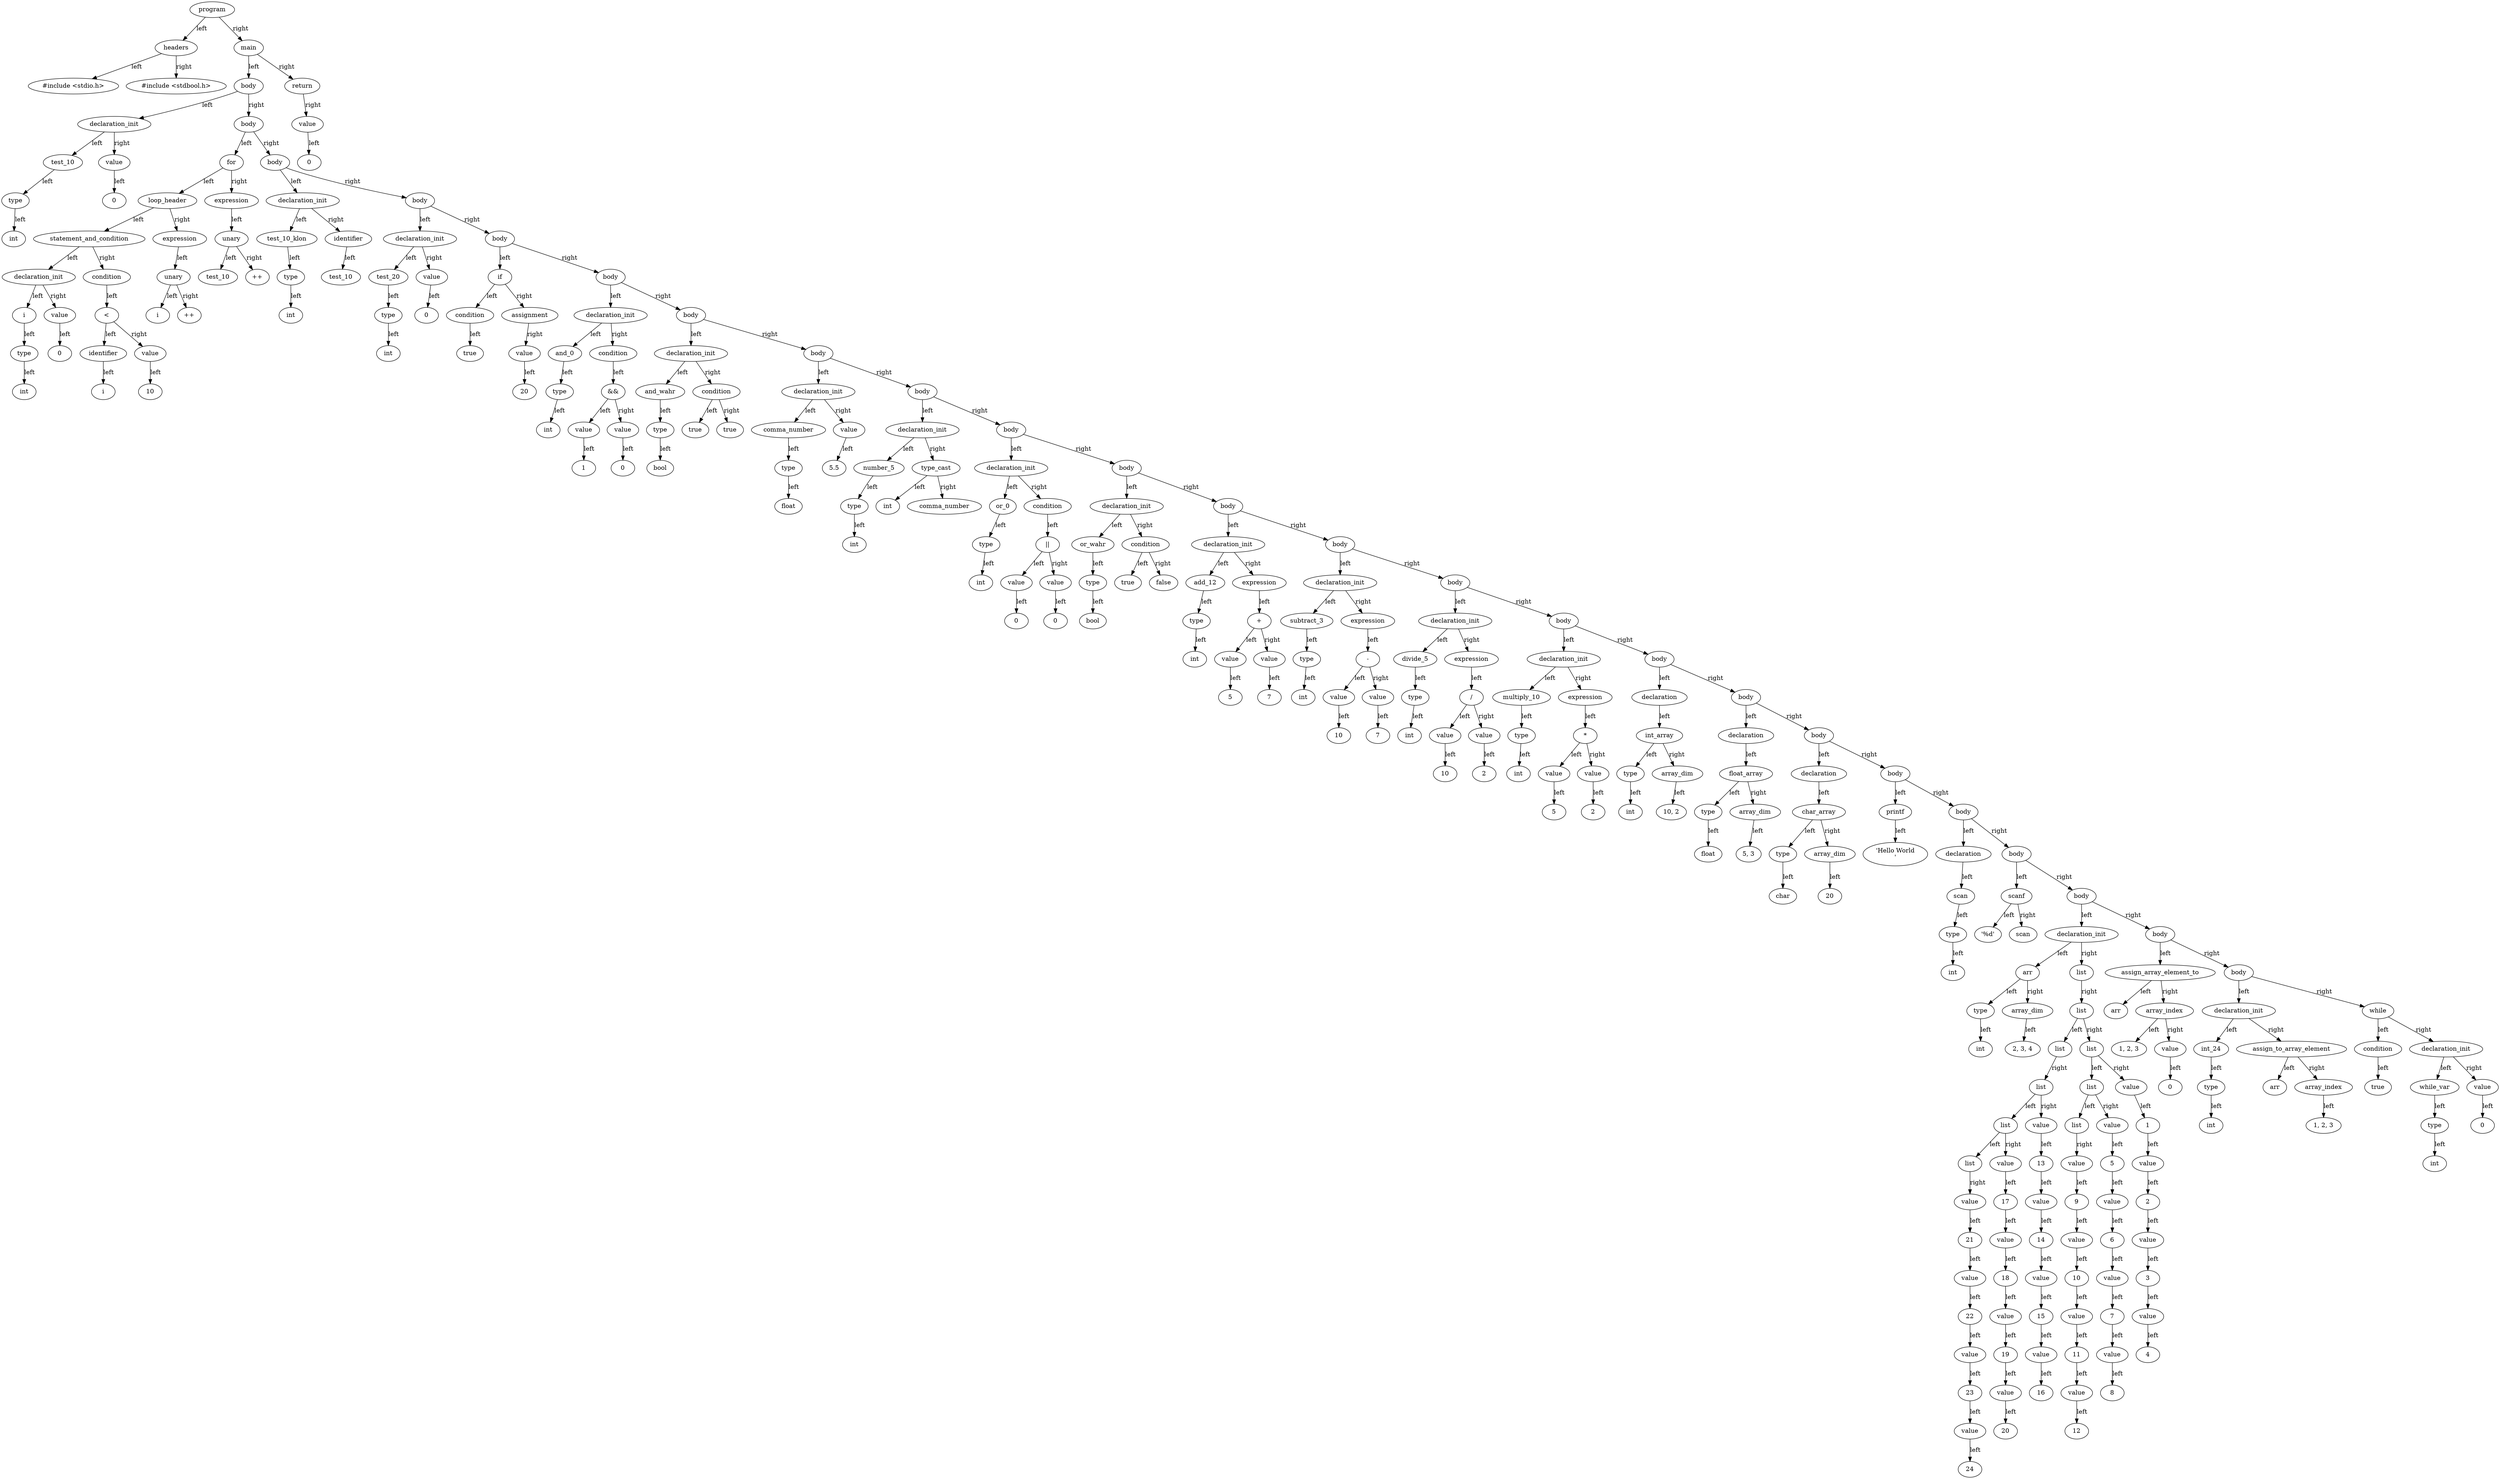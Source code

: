 digraph G {
"0000021B77AF7EC0" [label="program"];
"0000021B77AF7EC0" [label="program"];
"0000021B77AF7EC0" -> "0000021B77AECB50" [label="left"];
"0000021B77AECB50" [label="headers"];
"0000021B77AECB50" [label="headers"];
"0000021B77AECB50" -> "0000021B77AECAD0" [label="left"];
"0000021B77AECAD0" [label="#include <stdio.h>"];
"0000021B77AECAD0" [label="#include <stdio.h>"];
"0000021B77AECB50" -> "0000021B77AEC8F0" [label="right"];
"0000021B77AEC8F0" [label="#include <stdbool.h>"];
"0000021B77AEC8F0" [label="#include <stdbool.h>"];
"0000021B77AF7EC0" -> "0000021B77AEC990" [label="right"];
"0000021B77AEC990" [label="main"];
"0000021B77AEC990" [label="main"];
"0000021B77AEC990" -> "0000021B77AF7D40" [label="left"];
"0000021B77AF7D40" [label="body"];
"0000021B77AF7D40" [label="body"];
"0000021B77AF7D40" -> "0000021B77AECAB0" [label="left"];
"0000021B77AECAB0" [label="declaration_init"];
"0000021B77AECAB0" [label="declaration_init"];
"0000021B77AECAB0" -> "0000021B77AECA90" [label="left"];
"0000021B77AECA90" [label="test_10"];
"0000021B77AECA90" [label="test_10"];
"0000021B77AECA90" -> "0000021B77AEC9D0" [label="left"];
"0000021B77AEC9D0" [label="type"];
"0000021B77AEC9D0" [label="type"];
"0000021B77AEC9D0" -> "0000021B77AECA30" [label="left"];
"0000021B77AECA30" [label="int"];
"0000021B77AECA30" [label="int"];
"0000021B77AECAB0" -> "0000021B77AECA50" [label="right"];
"0000021B77AECA50" [label="value"];
"0000021B77AECA50" [label="value"];
"0000021B77AECA50" -> "0000021B77AECA10" [label="left"];
"0000021B77AECA10" [label="0"];
"0000021B77AECA10" [label="0"];
"0000021B77AF7D40" -> "0000021B77AF7A00" [label="right"];
"0000021B77AF7A00" [label="body"];
"0000021B77AF7A00" [label="body"];
"0000021B77AF7A00" -> "0000021B77AF4790" [label="left"];
"0000021B77AF4790" [label="for"];
"0000021B77AF4790" [label="for"];
"0000021B77AF4790" -> "0000021B77AF45B0" [label="left"];
"0000021B77AF45B0" [label="loop_header"];
"0000021B77AF45B0" [label="loop_header"];
"0000021B77AF45B0" -> "0000021B77AF4550" [label="left"];
"0000021B77AF4550" [label="statement_and_condition"];
"0000021B77AF4550" [label="statement_and_condition"];
"0000021B77AF4550" -> "0000021B77AF46F0" [label="left"];
"0000021B77AF46F0" [label="declaration_init"];
"0000021B77AF46F0" [label="declaration_init"];
"0000021B77AF46F0" -> "0000021B77AF4130" [label="left"];
"0000021B77AF4130" [label="i"];
"0000021B77AF4130" [label="i"];
"0000021B77AF4130" -> "0000021B77AECB30" [label="left"];
"0000021B77AECB30" [label="type"];
"0000021B77AECB30" [label="type"];
"0000021B77AECB30" -> "0000021B77AECB10" [label="left"];
"0000021B77AECB10" [label="int"];
"0000021B77AECB10" [label="int"];
"0000021B77AF46F0" -> "0000021B77AEC830" [label="right"];
"0000021B77AEC830" [label="value"];
"0000021B77AEC830" [label="value"];
"0000021B77AEC830" -> "0000021B77AEC890" [label="left"];
"0000021B77AEC890" [label="0"];
"0000021B77AEC890" [label="0"];
"0000021B77AF4550" -> "0000021B77AF4310" [label="right"];
"0000021B77AF4310" [label="condition"];
"0000021B77AF4310" [label="condition"];
"0000021B77AF4310" -> "0000021B77AF42D0" [label="left"];
"0000021B77AF42D0" [label="<"];
"0000021B77AF42D0" [label="<"];
"0000021B77AF42D0" -> "0000021B77AF4570" [label="left"];
"0000021B77AF4570" [label="identifier"];
"0000021B77AF4570" [label="identifier"];
"0000021B77AF4570" -> "0000021B77AF4070" [label="left"];
"0000021B77AF4070" [label="i"];
"0000021B77AF4070" [label="i"];
"0000021B77AF42D0" -> "0000021B77AF4730" [label="right"];
"0000021B77AF4730" [label="value"];
"0000021B77AF4730" [label="value"];
"0000021B77AF4730" -> "0000021B77AF41B0" [label="left"];
"0000021B77AF41B0" [label="10"];
"0000021B77AF41B0" [label="10"];
"0000021B77AF45B0" -> "0000021B77AF4650" [label="right"];
"0000021B77AF4650" [label="expression"];
"0000021B77AF4650" [label="expression"];
"0000021B77AF4650" -> "0000021B77AF4470" [label="left"];
"0000021B77AF4470" [label="unary"];
"0000021B77AF4470" [label="unary"];
"0000021B77AF4470" -> "0000021B77AF4670" [label="left"];
"0000021B77AF4670" [label="i"];
"0000021B77AF4670" [label="i"];
"0000021B77AF4470" -> "0000021B77AF4390" [label="right"];
"0000021B77AF4390" [label="++"];
"0000021B77AF4390" [label="++"];
"0000021B77AF4790" -> "0000021B77AF4530" [label="right"];
"0000021B77AF4530" [label="expression"];
"0000021B77AF4530" [label="expression"];
"0000021B77AF4530" -> "0000021B77AF42F0" [label="left"];
"0000021B77AF42F0" [label="unary"];
"0000021B77AF42F0" [label="unary"];
"0000021B77AF42F0" -> "0000021B77AF41D0" [label="left"];
"0000021B77AF41D0" [label="test_10"];
"0000021B77AF41D0" [label="test_10"];
"0000021B77AF42F0" -> "0000021B77AF41F0" [label="right"];
"0000021B77AF41F0" [label="++"];
"0000021B77AF41F0" [label="++"];
"0000021B77AF7A00" -> "0000021B77AF7CE0" [label="right"];
"0000021B77AF7CE0" [label="body"];
"0000021B77AF7CE0" [label="body"];
"0000021B77AF7CE0" -> "0000021B77AF40B0" [label="left"];
"0000021B77AF40B0" [label="declaration_init"];
"0000021B77AF40B0" [label="declaration_init"];
"0000021B77AF40B0" -> "0000021B77AF4030" [label="left"];
"0000021B77AF4030" [label="test_10_klon"];
"0000021B77AF4030" [label="test_10_klon"];
"0000021B77AF4030" -> "0000021B77AF46D0" [label="left"];
"0000021B77AF46D0" [label="type"];
"0000021B77AF46D0" [label="type"];
"0000021B77AF46D0" -> "0000021B77AF45D0" [label="left"];
"0000021B77AF45D0" [label="int"];
"0000021B77AF45D0" [label="int"];
"0000021B77AF40B0" -> "0000021B77AF43D0" [label="right"];
"0000021B77AF43D0" [label="identifier"];
"0000021B77AF43D0" [label="identifier"];
"0000021B77AF43D0" -> "0000021B77AF4190" [label="left"];
"0000021B77AF4190" [label="test_10"];
"0000021B77AF4190" [label="test_10"];
"0000021B77AF7CE0" -> "0000021B77AF7CC0" [label="right"];
"0000021B77AF7CC0" [label="body"];
"0000021B77AF7CC0" [label="body"];
"0000021B77AF7CC0" -> "0000021B77AF44B0" [label="left"];
"0000021B77AF44B0" [label="declaration_init"];
"0000021B77AF44B0" [label="declaration_init"];
"0000021B77AF44B0" -> "0000021B77AF4770" [label="left"];
"0000021B77AF4770" [label="test_20"];
"0000021B77AF4770" [label="test_20"];
"0000021B77AF4770" -> "0000021B77AF4270" [label="left"];
"0000021B77AF4270" [label="type"];
"0000021B77AF4270" [label="type"];
"0000021B77AF4270" -> "0000021B77AF4750" [label="left"];
"0000021B77AF4750" [label="int"];
"0000021B77AF4750" [label="int"];
"0000021B77AF44B0" -> "0000021B77AF4370" [label="right"];
"0000021B77AF4370" [label="value"];
"0000021B77AF4370" [label="value"];
"0000021B77AF4370" -> "0000021B77AF4330" [label="left"];
"0000021B77AF4330" [label="0"];
"0000021B77AF4330" [label="0"];
"0000021B77AF7CC0" -> "0000021B77AF7E80" [label="right"];
"0000021B77AF7E80" [label="body"];
"0000021B77AF7E80" [label="body"];
"0000021B77AF7E80" -> "0000021B77AF4410" [label="left"];
"0000021B77AF4410" [label="if"];
"0000021B77AF4410" [label="if"];
"0000021B77AF4410" -> "0000021B77AF45F0" [label="left"];
"0000021B77AF45F0" [label="condition"];
"0000021B77AF45F0" [label="condition"];
"0000021B77AF45F0" -> "0000021B77AF44D0" [label="left"];
"0000021B77AF44D0" [label="true"];
"0000021B77AF44D0" [label="true"];
"0000021B77AF4410" -> "0000021B77AF40F0" [label="right"];
"0000021B77AF40F0" [label="assignment"];
"0000021B77AF40F0" [label="assignment"];
"0000021B77AF40F0" -> "0000021B77AF47B0" [label="right"];
"0000021B77AF47B0" [label="value"];
"0000021B77AF47B0" [label="value"];
"0000021B77AF47B0" -> "0000021B77AF46B0" [label="left"];
"0000021B77AF46B0" [label="20"];
"0000021B77AF46B0" [label="20"];
"0000021B77AF7E80" -> "0000021B77AF7C80" [label="right"];
"0000021B77AF7C80" [label="body"];
"0000021B77AF7C80" [label="body"];
"0000021B77AF7C80" -> "0000021B77AF4C50" [label="left"];
"0000021B77AF4C50" [label="declaration_init"];
"0000021B77AF4C50" [label="declaration_init"];
"0000021B77AF4C50" -> "0000021B77AF53B0" [label="left"];
"0000021B77AF53B0" [label="and_0"];
"0000021B77AF53B0" [label="and_0"];
"0000021B77AF53B0" -> "0000021B77AF4430" [label="left"];
"0000021B77AF4430" [label="type"];
"0000021B77AF4430" [label="type"];
"0000021B77AF4430" -> "0000021B77AF44F0" [label="left"];
"0000021B77AF44F0" [label="int"];
"0000021B77AF44F0" [label="int"];
"0000021B77AF4C50" -> "0000021B77AF4FB0" [label="right"];
"0000021B77AF4FB0" [label="condition"];
"0000021B77AF4FB0" [label="condition"];
"0000021B77AF4FB0" -> "0000021B77AF42B0" [label="left"];
"0000021B77AF42B0" [label="&&"];
"0000021B77AF42B0" [label="&&"];
"0000021B77AF42B0" -> "0000021B77AF4610" [label="left"];
"0000021B77AF4610" [label="value"];
"0000021B77AF4610" [label="value"];
"0000021B77AF4610" -> "0000021B77AF4150" [label="left"];
"0000021B77AF4150" [label="1"];
"0000021B77AF4150" [label="1"];
"0000021B77AF42B0" -> "0000021B77AF4290" [label="right"];
"0000021B77AF4290" [label="value"];
"0000021B77AF4290" [label="value"];
"0000021B77AF4290" -> "0000021B77AF4170" [label="left"];
"0000021B77AF4170" [label="0"];
"0000021B77AF4170" [label="0"];
"0000021B77AF7C80" -> "0000021B77AF7C00" [label="right"];
"0000021B77AF7C00" [label="body"];
"0000021B77AF7C00" [label="body"];
"0000021B77AF7C00" -> "0000021B77AF4D70" [label="left"];
"0000021B77AF4D70" [label="declaration_init"];
"0000021B77AF4D70" [label="declaration_init"];
"0000021B77AF4D70" -> "0000021B77AF5170" [label="left"];
"0000021B77AF5170" [label="and_wahr"];
"0000021B77AF5170" [label="and_wahr"];
"0000021B77AF5170" -> "0000021B77AF52B0" [label="left"];
"0000021B77AF52B0" [label="type"];
"0000021B77AF52B0" [label="type"];
"0000021B77AF52B0" -> "0000021B77AF4E10" [label="left"];
"0000021B77AF4E10" [label="bool"];
"0000021B77AF4E10" [label="bool"];
"0000021B77AF4D70" -> "0000021B77AF5050" [label="right"];
"0000021B77AF5050" [label="condition"];
"0000021B77AF5050" [label="condition"];
"0000021B77AF5050" -> "0000021B77AF51B0" [label="left"];
"0000021B77AF51B0" [label="true"];
"0000021B77AF51B0" [label="true"];
"0000021B77AF5050" -> "0000021B77AF4F90" [label="right"];
"0000021B77AF4F90" [label="true"];
"0000021B77AF4F90" [label="true"];
"0000021B77AF7C00" -> "0000021B77AF78C0" [label="right"];
"0000021B77AF78C0" [label="body"];
"0000021B77AF78C0" [label="body"];
"0000021B77AF78C0" -> "0000021B77AF4EF0" [label="left"];
"0000021B77AF4EF0" [label="declaration_init"];
"0000021B77AF4EF0" [label="declaration_init"];
"0000021B77AF4EF0" -> "0000021B77AF5030" [label="left"];
"0000021B77AF5030" [label="comma_number"];
"0000021B77AF5030" [label="comma_number"];
"0000021B77AF5030" -> "0000021B77AF53D0" [label="left"];
"0000021B77AF53D0" [label="type"];
"0000021B77AF53D0" [label="type"];
"0000021B77AF53D0" -> "0000021B77AF5270" [label="left"];
"0000021B77AF5270" [label="float"];
"0000021B77AF5270" [label="float"];
"0000021B77AF4EF0" -> "0000021B77AF50F0" [label="right"];
"0000021B77AF50F0" [label="value"];
"0000021B77AF50F0" [label="value"];
"0000021B77AF50F0" -> "0000021B77AF4E90" [label="left"];
"0000021B77AF4E90" [label="5.5"];
"0000021B77AF4E90" [label="5.5"];
"0000021B77AF78C0" -> "0000021B77AF7C60" [label="right"];
"0000021B77AF7C60" [label="body"];
"0000021B77AF7C60" [label="body"];
"0000021B77AF7C60" -> "0000021B77AF4FF0" [label="left"];
"0000021B77AF4FF0" [label="declaration_init"];
"0000021B77AF4FF0" [label="declaration_init"];
"0000021B77AF4FF0" -> "0000021B77AF5230" [label="left"];
"0000021B77AF5230" [label="number_5"];
"0000021B77AF5230" [label="number_5"];
"0000021B77AF5230" -> "0000021B77AF4F70" [label="left"];
"0000021B77AF4F70" [label="type"];
"0000021B77AF4F70" [label="type"];
"0000021B77AF4F70" -> "0000021B77AF5070" [label="left"];
"0000021B77AF5070" [label="int"];
"0000021B77AF5070" [label="int"];
"0000021B77AF4FF0" -> "0000021B77AF4D30" [label="right"];
"0000021B77AF4D30" [label="type_cast"];
"0000021B77AF4D30" [label="type_cast"];
"0000021B77AF4D30" -> "0000021B77AF4DF0" [label="left"];
"0000021B77AF4DF0" [label="int"];
"0000021B77AF4DF0" [label="int"];
"0000021B77AF4D30" -> "0000021B77AF4C90" [label="right"];
"0000021B77AF4C90" [label="comma_number"];
"0000021B77AF4C90" [label="comma_number"];
"0000021B77AF7C60" -> "0000021B77AF7BE0" [label="right"];
"0000021B77AF7BE0" [label="body"];
"0000021B77AF7BE0" [label="body"];
"0000021B77AF7BE0" -> "0000021B77AF5210" [label="left"];
"0000021B77AF5210" [label="declaration_init"];
"0000021B77AF5210" [label="declaration_init"];
"0000021B77AF5210" -> "0000021B77AF51F0" [label="left"];
"0000021B77AF51F0" [label="or_0"];
"0000021B77AF51F0" [label="or_0"];
"0000021B77AF51F0" -> "0000021B77AF4E50" [label="left"];
"0000021B77AF4E50" [label="type"];
"0000021B77AF4E50" [label="type"];
"0000021B77AF4E50" -> "0000021B77AF5130" [label="left"];
"0000021B77AF5130" [label="int"];
"0000021B77AF5130" [label="int"];
"0000021B77AF5210" -> "0000021B77AF5250" [label="right"];
"0000021B77AF5250" [label="condition"];
"0000021B77AF5250" [label="condition"];
"0000021B77AF5250" -> "0000021B77AF5150" [label="left"];
"0000021B77AF5150" [label="||"];
"0000021B77AF5150" [label="||"];
"0000021B77AF5150" -> "0000021B77AF4DB0" [label="left"];
"0000021B77AF4DB0" [label="value"];
"0000021B77AF4DB0" [label="value"];
"0000021B77AF4DB0" -> "0000021B77AF5010" [label="left"];
"0000021B77AF5010" [label="0"];
"0000021B77AF5010" [label="0"];
"0000021B77AF5150" -> "0000021B77AF4CF0" [label="right"];
"0000021B77AF4CF0" [label="value"];
"0000021B77AF4CF0" [label="value"];
"0000021B77AF4CF0" -> "0000021B77AF5110" [label="left"];
"0000021B77AF5110" [label="0"];
"0000021B77AF5110" [label="0"];
"0000021B77AF7BE0" -> "0000021B77AF7FC0" [label="right"];
"0000021B77AF7FC0" [label="body"];
"0000021B77AF7FC0" [label="body"];
"0000021B77AF7FC0" -> "0000021B77AF5C70" [label="left"];
"0000021B77AF5C70" [label="declaration_init"];
"0000021B77AF5C70" [label="declaration_init"];
"0000021B77AF5C70" -> "0000021B77AF5A50" [label="left"];
"0000021B77AF5A50" [label="or_wahr"];
"0000021B77AF5A50" [label="or_wahr"];
"0000021B77AF5A50" -> "0000021B77AF5330" [label="left"];
"0000021B77AF5330" [label="type"];
"0000021B77AF5330" [label="type"];
"0000021B77AF5330" -> "0000021B77AF5310" [label="left"];
"0000021B77AF5310" [label="bool"];
"0000021B77AF5310" [label="bool"];
"0000021B77AF5C70" -> "0000021B77AF4C70" [label="right"];
"0000021B77AF4C70" [label="condition"];
"0000021B77AF4C70" [label="condition"];
"0000021B77AF4C70" -> "0000021B77AF4D50" [label="left"];
"0000021B77AF4D50" [label="true"];
"0000021B77AF4D50" [label="true"];
"0000021B77AF4C70" -> "0000021B77AF5390" [label="right"];
"0000021B77AF5390" [label="false"];
"0000021B77AF5390" [label="false"];
"0000021B77AF7FC0" -> "0000021B77AF7BA0" [label="right"];
"0000021B77AF7BA0" [label="body"];
"0000021B77AF7BA0" [label="body"];
"0000021B77AF7BA0" -> "0000021B77AF5C90" [label="left"];
"0000021B77AF5C90" [label="declaration_init"];
"0000021B77AF5C90" [label="declaration_init"];
"0000021B77AF5C90" -> "0000021B77AF5A30" [label="left"];
"0000021B77AF5A30" [label="add_12"];
"0000021B77AF5A30" [label="add_12"];
"0000021B77AF5A30" -> "0000021B77AF5D30" [label="left"];
"0000021B77AF5D30" [label="type"];
"0000021B77AF5D30" [label="type"];
"0000021B77AF5D30" -> "0000021B77AF5950" [label="left"];
"0000021B77AF5950" [label="int"];
"0000021B77AF5950" [label="int"];
"0000021B77AF5C90" -> "0000021B77AF5970" [label="right"];
"0000021B77AF5970" [label="expression"];
"0000021B77AF5970" [label="expression"];
"0000021B77AF5970" -> "0000021B77AF5B70" [label="left"];
"0000021B77AF5B70" [label="+"];
"0000021B77AF5B70" [label="+"];
"0000021B77AF5B70" -> "0000021B77AF59D0" [label="left"];
"0000021B77AF59D0" [label="value"];
"0000021B77AF59D0" [label="value"];
"0000021B77AF59D0" -> "0000021B77AF5AD0" [label="left"];
"0000021B77AF5AD0" [label="5"];
"0000021B77AF5AD0" [label="5"];
"0000021B77AF5B70" -> "0000021B77AF5F50" [label="right"];
"0000021B77AF5F50" [label="value"];
"0000021B77AF5F50" [label="value"];
"0000021B77AF5F50" -> "0000021B77AF59F0" [label="left"];
"0000021B77AF59F0" [label="7"];
"0000021B77AF59F0" [label="7"];
"0000021B77AF7BA0" -> "0000021B77AF7B40" [label="right"];
"0000021B77AF7B40" [label="body"];
"0000021B77AF7B40" [label="body"];
"0000021B77AF7B40" -> "0000021B77AF5ED0" [label="left"];
"0000021B77AF5ED0" [label="declaration_init"];
"0000021B77AF5ED0" [label="declaration_init"];
"0000021B77AF5ED0" -> "0000021B77AF58B0" [label="left"];
"0000021B77AF58B0" [label="subtract_3"];
"0000021B77AF58B0" [label="subtract_3"];
"0000021B77AF58B0" -> "0000021B77AF5930" [label="left"];
"0000021B77AF5930" [label="type"];
"0000021B77AF5930" [label="type"];
"0000021B77AF5930" -> "0000021B77AF5EB0" [label="left"];
"0000021B77AF5EB0" [label="int"];
"0000021B77AF5EB0" [label="int"];
"0000021B77AF5ED0" -> "0000021B77AF5CF0" [label="right"];
"0000021B77AF5CF0" [label="expression"];
"0000021B77AF5CF0" [label="expression"];
"0000021B77AF5CF0" -> "0000021B77AF5AB0" [label="left"];
"0000021B77AF5AB0" [label="-"];
"0000021B77AF5AB0" [label="-"];
"0000021B77AF5AB0" -> "0000021B77AF5A90" [label="left"];
"0000021B77AF5A90" [label="value"];
"0000021B77AF5A90" [label="value"];
"0000021B77AF5A90" -> "0000021B77AF5E10" [label="left"];
"0000021B77AF5E10" [label="10"];
"0000021B77AF5E10" [label="10"];
"0000021B77AF5AB0" -> "0000021B77AF5B50" [label="right"];
"0000021B77AF5B50" [label="value"];
"0000021B77AF5B50" [label="value"];
"0000021B77AF5B50" -> "0000021B77AF5A70" [label="left"];
"0000021B77AF5A70" [label="7"];
"0000021B77AF5A70" [label="7"];
"0000021B77AF7B40" -> "0000021B77AF7C40" [label="right"];
"0000021B77AF7C40" [label="body"];
"0000021B77AF7C40" [label="body"];
"0000021B77AF7C40" -> "0000021B77AF5BF0" [label="left"];
"0000021B77AF5BF0" [label="declaration_init"];
"0000021B77AF5BF0" [label="declaration_init"];
"0000021B77AF5BF0" -> "0000021B77AF5C10" [label="left"];
"0000021B77AF5C10" [label="divide_5"];
"0000021B77AF5C10" [label="divide_5"];
"0000021B77AF5C10" -> "0000021B77AF5CD0" [label="left"];
"0000021B77AF5CD0" [label="type"];
"0000021B77AF5CD0" [label="type"];
"0000021B77AF5CD0" -> "0000021B77AF5CB0" [label="left"];
"0000021B77AF5CB0" [label="int"];
"0000021B77AF5CB0" [label="int"];
"0000021B77AF5BF0" -> "0000021B77AF5F70" [label="right"];
"0000021B77AF5F70" [label="expression"];
"0000021B77AF5F70" [label="expression"];
"0000021B77AF5F70" -> "0000021B77AF5F30" [label="left"];
"0000021B77AF5F30" [label="/"];
"0000021B77AF5F30" [label="/"];
"0000021B77AF5F30" -> "0000021B77AF5B30" [label="left"];
"0000021B77AF5B30" [label="value"];
"0000021B77AF5B30" [label="value"];
"0000021B77AF5B30" -> "0000021B77AF5F10" [label="left"];
"0000021B77AF5F10" [label="10"];
"0000021B77AF5F10" [label="10"];
"0000021B77AF5F30" -> "0000021B77AF5B90" [label="right"];
"0000021B77AF5B90" [label="value"];
"0000021B77AF5B90" [label="value"];
"0000021B77AF5B90" -> "0000021B77AF5D10" [label="left"];
"0000021B77AF5D10" [label="2"];
"0000021B77AF5D10" [label="2"];
"0000021B77AF7C40" -> "0000021B77AF8020" [label="right"];
"0000021B77AF8020" [label="body"];
"0000021B77AF8020" [label="body"];
"0000021B77AF8020" -> "0000021B77AF58F0" [label="left"];
"0000021B77AF58F0" [label="declaration_init"];
"0000021B77AF58F0" [label="declaration_init"];
"0000021B77AF58F0" -> "0000021B77AF5890" [label="left"];
"0000021B77AF5890" [label="multiply_10"];
"0000021B77AF5890" [label="multiply_10"];
"0000021B77AF5890" -> "0000021B77AF5D50" [label="left"];
"0000021B77AF5D50" [label="type"];
"0000021B77AF5D50" [label="type"];
"0000021B77AF5D50" -> "0000021B77AF5C50" [label="left"];
"0000021B77AF5C50" [label="int"];
"0000021B77AF5C50" [label="int"];
"0000021B77AF58F0" -> "0000021B77AF5FB0" [label="right"];
"0000021B77AF5FB0" [label="expression"];
"0000021B77AF5FB0" [label="expression"];
"0000021B77AF5FB0" -> "0000021B77AF5E90" [label="left"];
"0000021B77AF5E90" [label="*"];
"0000021B77AF5E90" [label="*"];
"0000021B77AF5E90" -> "0000021B77AF5D90" [label="left"];
"0000021B77AF5D90" [label="value"];
"0000021B77AF5D90" [label="value"];
"0000021B77AF5D90" -> "0000021B77AF5D70" [label="left"];
"0000021B77AF5D70" [label="5"];
"0000021B77AF5D70" [label="5"];
"0000021B77AF5E90" -> "0000021B77AF5E50" [label="right"];
"0000021B77AF5E50" [label="value"];
"0000021B77AF5E50" [label="value"];
"0000021B77AF5E50" -> "0000021B77AF5DB0" [label="left"];
"0000021B77AF5DB0" [label="2"];
"0000021B77AF5DB0" [label="2"];
"0000021B77AF8020" -> "0000021B77AF7E60" [label="right"];
"0000021B77AF7E60" [label="body"];
"0000021B77AF7E60" [label="body"];
"0000021B77AF7E60" -> "0000021B77AF6580" [label="left"];
"0000021B77AF6580" [label="declaration"];
"0000021B77AF6580" [label="declaration"];
"0000021B77AF6580" -> "0000021B77AF6500" [label="left"];
"0000021B77AF6500" [label="int_array"];
"0000021B77AF6500" [label="int_array"];
"0000021B77AF6500" -> "0000021B77AF6260" [label="left"];
"0000021B77AF6260" [label="type"];
"0000021B77AF6260" [label="type"];
"0000021B77AF6260" -> "0000021B77AF60A0" [label="left"];
"0000021B77AF60A0" [label="int"];
"0000021B77AF60A0" [label="int"];
"0000021B77AF6500" -> "0000021B77AF60C0" [label="right"];
"0000021B77AF60C0" [label="array_dim"];
"0000021B77AF60C0" [label="array_dim"];
"0000021B77AF60C0" -> "0000021B77AF6560" [label="left"];
"0000021B77AF6560" [label="10, 2"];
"0000021B77AF6560" [label="10, 2"];
"0000021B77AF7E60" -> "0000021B77AF7E20" [label="right"];
"0000021B77AF7E20" [label="body"];
"0000021B77AF7E20" [label="body"];
"0000021B77AF7E20" -> "0000021B77AF6160" [label="left"];
"0000021B77AF6160" [label="declaration"];
"0000021B77AF6160" [label="declaration"];
"0000021B77AF6160" -> "0000021B77AF6140" [label="left"];
"0000021B77AF6140" [label="float_array"];
"0000021B77AF6140" [label="float_array"];
"0000021B77AF6140" -> "0000021B77AF6360" [label="left"];
"0000021B77AF6360" [label="type"];
"0000021B77AF6360" [label="type"];
"0000021B77AF6360" -> "0000021B77AF6320" [label="left"];
"0000021B77AF6320" [label="float"];
"0000021B77AF6320" [label="float"];
"0000021B77AF6140" -> "0000021B77AF67A0" [label="right"];
"0000021B77AF67A0" [label="array_dim"];
"0000021B77AF67A0" [label="array_dim"];
"0000021B77AF67A0" -> "0000021B77AF6120" [label="left"];
"0000021B77AF6120" [label="5, 3"];
"0000021B77AF6120" [label="5, 3"];
"0000021B77AF7E20" -> "0000021B77AF7DE0" [label="right"];
"0000021B77AF7DE0" [label="body"];
"0000021B77AF7DE0" [label="body"];
"0000021B77AF7DE0" -> "0000021B77AF6780" [label="left"];
"0000021B77AF6780" [label="declaration"];
"0000021B77AF6780" [label="declaration"];
"0000021B77AF6780" -> "0000021B77AF61A0" [label="left"];
"0000021B77AF61A0" [label="char_array"];
"0000021B77AF61A0" [label="char_array"];
"0000021B77AF61A0" -> "0000021B77AF65A0" [label="left"];
"0000021B77AF65A0" [label="type"];
"0000021B77AF65A0" [label="type"];
"0000021B77AF65A0" -> "0000021B77AF6380" [label="left"];
"0000021B77AF6380" [label="char"];
"0000021B77AF6380" [label="char"];
"0000021B77AF61A0" -> "0000021B77AF64A0" [label="right"];
"0000021B77AF64A0" [label="array_dim"];
"0000021B77AF64A0" [label="array_dim"];
"0000021B77AF64A0" -> "0000021B77AF63E0" [label="left"];
"0000021B77AF63E0" [label="20"];
"0000021B77AF63E0" [label="20"];
"0000021B77AF7DE0" -> "0000021B77AF7B80" [label="right"];
"0000021B77AF7B80" [label="body"];
"0000021B77AF7B80" [label="body"];
"0000021B77AF7B80" -> "0000021B77AF63A0" [label="left"];
"0000021B77AF63A0" [label="printf"];
"0000021B77AF63A0" [label="printf"];
"0000021B77AF63A0" -> "0000021B77AF67C0" [label="left"];
"0000021B77AF67C0" [label="'Hello World\n'"];
"0000021B77AF67C0" [label="'Hello World\n'"];
"0000021B77AF7B80" -> "0000021B77AF7B20" [label="right"];
"0000021B77AF7B20" [label="body"];
"0000021B77AF7B20" [label="body"];
"0000021B77AF7B20" -> "0000021B77AF6740" [label="left"];
"0000021B77AF6740" [label="declaration"];
"0000021B77AF6740" [label="declaration"];
"0000021B77AF6740" -> "0000021B77AF6440" [label="left"];
"0000021B77AF6440" [label="scan"];
"0000021B77AF6440" [label="scan"];
"0000021B77AF6440" -> "0000021B77AF6680" [label="left"];
"0000021B77AF6680" [label="type"];
"0000021B77AF6680" [label="type"];
"0000021B77AF6680" -> "0000021B77AF62C0" [label="left"];
"0000021B77AF62C0" [label="int"];
"0000021B77AF62C0" [label="int"];
"0000021B77AF7B20" -> "0000021B77AF7A80" [label="right"];
"0000021B77AF7A80" [label="body"];
"0000021B77AF7A80" [label="body"];
"0000021B77AF7A80" -> "0000021B77AF6180" [label="left"];
"0000021B77AF6180" [label="scanf"];
"0000021B77AF6180" [label="scanf"];
"0000021B77AF6180" -> "0000021B77AF6600" [label="left"];
"0000021B77AF6600" [label="'%d'"];
"0000021B77AF6600" [label="'%d'"];
"0000021B77AF6180" -> "0000021B77AF64E0" [label="right"];
"0000021B77AF64E0" [label="scan"];
"0000021B77AF64E0" [label="scan"];
"0000021B77AF7A80" -> "0000021B77AF7EE0" [label="right"];
"0000021B77AF7EE0" [label="body"];
"0000021B77AF7EE0" [label="body"];
"0000021B77AF7EE0" -> "0000021B77AF6EE0" [label="left"];
"0000021B77AF6EE0" [label="declaration_init"];
"0000021B77AF6EE0" [label="declaration_init"];
"0000021B77AF6EE0" -> "0000021B77AF73A0" [label="left"];
"0000021B77AF73A0" [label="arr"];
"0000021B77AF73A0" [label="arr"];
"0000021B77AF73A0" -> "0000021B77AF61C0" [label="left"];
"0000021B77AF61C0" [label="type"];
"0000021B77AF61C0" [label="type"];
"0000021B77AF61C0" -> "0000021B77AF6080" [label="left"];
"0000021B77AF6080" [label="int"];
"0000021B77AF6080" [label="int"];
"0000021B77AF73A0" -> "0000021B77AF70E0" [label="right"];
"0000021B77AF70E0" [label="array_dim"];
"0000021B77AF70E0" [label="array_dim"];
"0000021B77AF70E0" -> "0000021B77AF7100" [label="left"];
"0000021B77AF7100" [label="2, 3, 4"];
"0000021B77AF7100" [label="2, 3, 4"];
"0000021B77AF6EE0" -> "0000021B77AF72C0" [label="right"];
"0000021B77AF72C0" [label="list"];
"0000021B77AF72C0" [label="list"];
"0000021B77AF72C0" -> "0000021B77AF6FE0" [label="right"];
"0000021B77AF6FE0" [label="list"];
"0000021B77AF6FE0" [label="list"];
"0000021B77AF6FE0" -> "0000021B77AF7340" [label="left"];
"0000021B77AF7340" [label="list"];
"0000021B77AF7340" [label="list"];
"0000021B77AF7340" -> "0000021B77AF7180" [label="right"];
"0000021B77AF7180" [label="list"];
"0000021B77AF7180" [label="list"];
"0000021B77AF7180" -> "0000021B77AF7040" [label="left"];
"0000021B77AF7040" [label="list"];
"0000021B77AF7040" [label="list"];
"0000021B77AF7040" -> "0000021B77AF6D40" [label="left"];
"0000021B77AF6D40" [label="list"];
"0000021B77AF6D40" [label="list"];
"0000021B77AF6D40" -> "0000021B77AF70C0" [label="right"];
"0000021B77AF70C0" [label="value"];
"0000021B77AF70C0" [label="value"];
"0000021B77AF70C0" -> "0000021B77AF7240" [label="left"];
"0000021B77AF7240" [label="21"];
"0000021B77AF7240" [label="21"];
"0000021B77AF7240" -> "0000021B77AF6CA0" [label="left"];
"0000021B77AF6CA0" [label="value"];
"0000021B77AF6CA0" [label="value"];
"0000021B77AF6CA0" -> "0000021B77AF7300" [label="left"];
"0000021B77AF7300" [label="22"];
"0000021B77AF7300" [label="22"];
"0000021B77AF7300" -> "0000021B77AF7320" [label="left"];
"0000021B77AF7320" [label="value"];
"0000021B77AF7320" [label="value"];
"0000021B77AF7320" -> "0000021B77AF71A0" [label="left"];
"0000021B77AF71A0" [label="23"];
"0000021B77AF71A0" [label="23"];
"0000021B77AF71A0" -> "0000021B77AF7200" [label="left"];
"0000021B77AF7200" [label="value"];
"0000021B77AF7200" [label="value"];
"0000021B77AF7200" -> "0000021B77AF71C0" [label="left"];
"0000021B77AF71C0" [label="24"];
"0000021B77AF71C0" [label="24"];
"0000021B77AF7040" -> "0000021B77AF6E80" [label="right"];
"0000021B77AF6E80" [label="value"];
"0000021B77AF6E80" [label="value"];
"0000021B77AF6E80" -> "0000021B77AF6F00" [label="left"];
"0000021B77AF6F00" [label="17"];
"0000021B77AF6F00" [label="17"];
"0000021B77AF6F00" -> "0000021B77AF7380" [label="left"];
"0000021B77AF7380" [label="value"];
"0000021B77AF7380" [label="value"];
"0000021B77AF7380" -> "0000021B77AF6DC0" [label="left"];
"0000021B77AF6DC0" [label="18"];
"0000021B77AF6DC0" [label="18"];
"0000021B77AF6DC0" -> "0000021B77AF6EA0" [label="left"];
"0000021B77AF6EA0" [label="value"];
"0000021B77AF6EA0" [label="value"];
"0000021B77AF6EA0" -> "0000021B77AF6FA0" [label="left"];
"0000021B77AF6FA0" [label="19"];
"0000021B77AF6FA0" [label="19"];
"0000021B77AF6FA0" -> "0000021B77AF70A0" [label="left"];
"0000021B77AF70A0" [label="value"];
"0000021B77AF70A0" [label="value"];
"0000021B77AF70A0" -> "0000021B77AF6EC0" [label="left"];
"0000021B77AF6EC0" [label="20"];
"0000021B77AF6EC0" [label="20"];
"0000021B77AF7180" -> "0000021B77AF71E0" [label="right"];
"0000021B77AF71E0" [label="value"];
"0000021B77AF71E0" [label="value"];
"0000021B77AF71E0" -> "0000021B77AF7360" [label="left"];
"0000021B77AF7360" [label="13"];
"0000021B77AF7360" [label="13"];
"0000021B77AF7360" -> "0000021B77AF6F20" [label="left"];
"0000021B77AF6F20" [label="value"];
"0000021B77AF6F20" [label="value"];
"0000021B77AF6F20" -> "0000021B77AF7420" [label="left"];
"0000021B77AF7420" [label="14"];
"0000021B77AF7420" [label="14"];
"0000021B77AF7420" -> "0000021B77AF6E00" [label="left"];
"0000021B77AF6E00" [label="value"];
"0000021B77AF6E00" [label="value"];
"0000021B77AF6E00" -> "0000021B77AF7280" [label="left"];
"0000021B77AF7280" [label="15"];
"0000021B77AF7280" [label="15"];
"0000021B77AF7280" -> "0000021B77AF6D80" [label="left"];
"0000021B77AF6D80" [label="value"];
"0000021B77AF6D80" [label="value"];
"0000021B77AF6D80" -> "0000021B77AF7140" [label="left"];
"0000021B77AF7140" [label="16"];
"0000021B77AF7140" [label="16"];
"0000021B77AF6FE0" -> "0000021B77AF66E0" [label="right"];
"0000021B77AF66E0" [label="list"];
"0000021B77AF66E0" [label="list"];
"0000021B77AF66E0" -> "0000021B77AF6DA0" [label="left"];
"0000021B77AF6DA0" [label="list"];
"0000021B77AF6DA0" [label="list"];
"0000021B77AF6DA0" -> "0000021B77AF6E60" [label="left"];
"0000021B77AF6E60" [label="list"];
"0000021B77AF6E60" [label="list"];
"0000021B77AF6E60" -> "0000021B77AF6D00" [label="right"];
"0000021B77AF6D00" [label="value"];
"0000021B77AF6D00" [label="value"];
"0000021B77AF6D00" -> "0000021B77AF7060" [label="left"];
"0000021B77AF7060" [label="9"];
"0000021B77AF7060" [label="9"];
"0000021B77AF7060" -> "0000021B77AF7260" [label="left"];
"0000021B77AF7260" [label="value"];
"0000021B77AF7260" [label="value"];
"0000021B77AF7260" -> "0000021B77AF6E40" [label="left"];
"0000021B77AF6E40" [label="10"];
"0000021B77AF6E40" [label="10"];
"0000021B77AF6E40" -> "0000021B77AF6F40" [label="left"];
"0000021B77AF6F40" [label="value"];
"0000021B77AF6F40" [label="value"];
"0000021B77AF6F40" -> "0000021B77AF7080" [label="left"];
"0000021B77AF7080" [label="11"];
"0000021B77AF7080" [label="11"];
"0000021B77AF7080" -> "0000021B77AF6D20" [label="left"];
"0000021B77AF6D20" [label="value"];
"0000021B77AF6D20" [label="value"];
"0000021B77AF6D20" -> "0000021B77AF72A0" [label="left"];
"0000021B77AF72A0" [label="12"];
"0000021B77AF72A0" [label="12"];
"0000021B77AF6DA0" -> "0000021B77AF6240" [label="right"];
"0000021B77AF6240" [label="value"];
"0000021B77AF6240" [label="value"];
"0000021B77AF6240" -> "0000021B77AF62A0" [label="left"];
"0000021B77AF62A0" [label="5"];
"0000021B77AF62A0" [label="5"];
"0000021B77AF62A0" -> "0000021B77AF7220" [label="left"];
"0000021B77AF7220" [label="value"];
"0000021B77AF7220" [label="value"];
"0000021B77AF7220" -> "0000021B77AF62E0" [label="left"];
"0000021B77AF62E0" [label="6"];
"0000021B77AF62E0" [label="6"];
"0000021B77AF62E0" -> "0000021B77AF7160" [label="left"];
"0000021B77AF7160" [label="value"];
"0000021B77AF7160" [label="value"];
"0000021B77AF7160" -> "0000021B77AF6DE0" [label="left"];
"0000021B77AF6DE0" [label="7"];
"0000021B77AF6DE0" [label="7"];
"0000021B77AF6DE0" -> "0000021B77AF6FC0" [label="left"];
"0000021B77AF6FC0" [label="value"];
"0000021B77AF6FC0" [label="value"];
"0000021B77AF6FC0" -> "0000021B77AF6E20" [label="left"];
"0000021B77AF6E20" [label="8"];
"0000021B77AF6E20" [label="8"];
"0000021B77AF66E0" -> "0000021B77AF6620" [label="right"];
"0000021B77AF6620" [label="value"];
"0000021B77AF6620" [label="value"];
"0000021B77AF6620" -> "0000021B77AF6540" [label="left"];
"0000021B77AF6540" [label="1"];
"0000021B77AF6540" [label="1"];
"0000021B77AF6540" -> "0000021B77AF6480" [label="left"];
"0000021B77AF6480" [label="value"];
"0000021B77AF6480" [label="value"];
"0000021B77AF6480" -> "0000021B77AF6460" [label="left"];
"0000021B77AF6460" [label="2"];
"0000021B77AF6460" [label="2"];
"0000021B77AF6460" -> "0000021B77AF6660" [label="left"];
"0000021B77AF6660" [label="value"];
"0000021B77AF6660" [label="value"];
"0000021B77AF6660" -> "0000021B77AF6640" [label="left"];
"0000021B77AF6640" [label="3"];
"0000021B77AF6640" [label="3"];
"0000021B77AF6640" -> "0000021B77AF61E0" [label="left"];
"0000021B77AF61E0" [label="value"];
"0000021B77AF61E0" [label="value"];
"0000021B77AF61E0" -> "0000021B77AF66C0" [label="left"];
"0000021B77AF66C0" [label="4"];
"0000021B77AF66C0" [label="4"];
"0000021B77AF7EE0" -> "0000021B77AF7D00" [label="right"];
"0000021B77AF7D00" [label="body"];
"0000021B77AF7D00" [label="body"];
"0000021B77AF7D00" -> "0000021B77AF6D60" [label="left"];
"0000021B77AF6D60" [label="assign_array_element_to"];
"0000021B77AF6D60" [label="assign_array_element_to"];
"0000021B77AF6D60" -> "0000021B77AF6CC0" [label="left"];
"0000021B77AF6CC0" [label="arr"];
"0000021B77AF6CC0" [label="arr"];
"0000021B77AF6D60" -> "0000021B77AF7020" [label="right"];
"0000021B77AF7020" [label="array_index"];
"0000021B77AF7020" [label="array_index"];
"0000021B77AF7020" -> "0000021B77AF7120" [label="left"];
"0000021B77AF7120" [label="1, 2, 3"];
"0000021B77AF7120" [label="1, 2, 3"];
"0000021B77AF7020" -> "0000021B77AF72E0" [label="right"];
"0000021B77AF72E0" [label="value"];
"0000021B77AF72E0" [label="value"];
"0000021B77AF72E0" -> "0000021B77AF7000" [label="left"];
"0000021B77AF7000" [label="0"];
"0000021B77AF7000" [label="0"];
"0000021B77AF7D00" -> "0000021B77AF7C20" [label="right"];
"0000021B77AF7C20" [label="body"];
"0000021B77AF7C20" [label="body"];
"0000021B77AF7C20" -> "0000021B77AF79C0" [label="left"];
"0000021B77AF79C0" [label="declaration_init"];
"0000021B77AF79C0" [label="declaration_init"];
"0000021B77AF79C0" -> "0000021B77AF7A40" [label="left"];
"0000021B77AF7A40" [label="int_24"];
"0000021B77AF7A40" [label="int_24"];
"0000021B77AF7A40" -> "0000021B77AF7D20" [label="left"];
"0000021B77AF7D20" [label="type"];
"0000021B77AF7D20" [label="type"];
"0000021B77AF7D20" -> "0000021B77AF7400" [label="left"];
"0000021B77AF7400" [label="int"];
"0000021B77AF7400" [label="int"];
"0000021B77AF79C0" -> "0000021B77AF7B00" [label="right"];
"0000021B77AF7B00" [label="assign_to_array_element"];
"0000021B77AF7B00" [label="assign_to_array_element"];
"0000021B77AF7B00" -> "0000021B77AF7DC0" [label="left"];
"0000021B77AF7DC0" [label="arr"];
"0000021B77AF7DC0" [label="arr"];
"0000021B77AF7B00" -> "0000021B77AF7CA0" [label="right"];
"0000021B77AF7CA0" [label="array_index"];
"0000021B77AF7CA0" [label="array_index"];
"0000021B77AF7CA0" -> "0000021B77AF7BC0" [label="left"];
"0000021B77AF7BC0" [label="1, 2, 3"];
"0000021B77AF7BC0" [label="1, 2, 3"];
"0000021B77AF7C20" -> "0000021B77AF7AE0" [label="right"];
"0000021B77AF7AE0" [label="while"];
"0000021B77AF7AE0" [label="while"];
"0000021B77AF7AE0" -> "0000021B77AF78E0" [label="left"];
"0000021B77AF78E0" [label="condition"];
"0000021B77AF78E0" [label="condition"];
"0000021B77AF78E0" -> "0000021B77AF7AC0" [label="left"];
"0000021B77AF7AC0" [label="true"];
"0000021B77AF7AC0" [label="true"];
"0000021B77AF7AE0" -> "0000021B77AF7A60" [label="right"];
"0000021B77AF7A60" [label="declaration_init"];
"0000021B77AF7A60" [label="declaration_init"];
"0000021B77AF7A60" -> "0000021B77AF7E00" [label="left"];
"0000021B77AF7E00" [label="while_var"];
"0000021B77AF7E00" [label="while_var"];
"0000021B77AF7E00" -> "0000021B77AF7F80" [label="left"];
"0000021B77AF7F80" [label="type"];
"0000021B77AF7F80" [label="type"];
"0000021B77AF7F80" -> "0000021B77AF7AA0" [label="left"];
"0000021B77AF7AA0" [label="int"];
"0000021B77AF7AA0" [label="int"];
"0000021B77AF7A60" -> "0000021B77AF7900" [label="right"];
"0000021B77AF7900" [label="value"];
"0000021B77AF7900" [label="value"];
"0000021B77AF7900" -> "0000021B77AF8000" [label="left"];
"0000021B77AF8000" [label="0"];
"0000021B77AF8000" [label="0"];
"0000021B77AEC990" -> "0000021B77AF7D80" [label="right"];
"0000021B77AF7D80" [label="return"];
"0000021B77AF7D80" [label="return"];
"0000021B77AF7D80" -> "0000021B77AF7D60" [label="right"];
"0000021B77AF7D60" [label="value"];
"0000021B77AF7D60" [label="value"];
"0000021B77AF7D60" -> "0000021B77AF7EA0" [label="left"];
"0000021B77AF7EA0" [label="0"];
"0000021B77AF7EA0" [label="0"];
}
